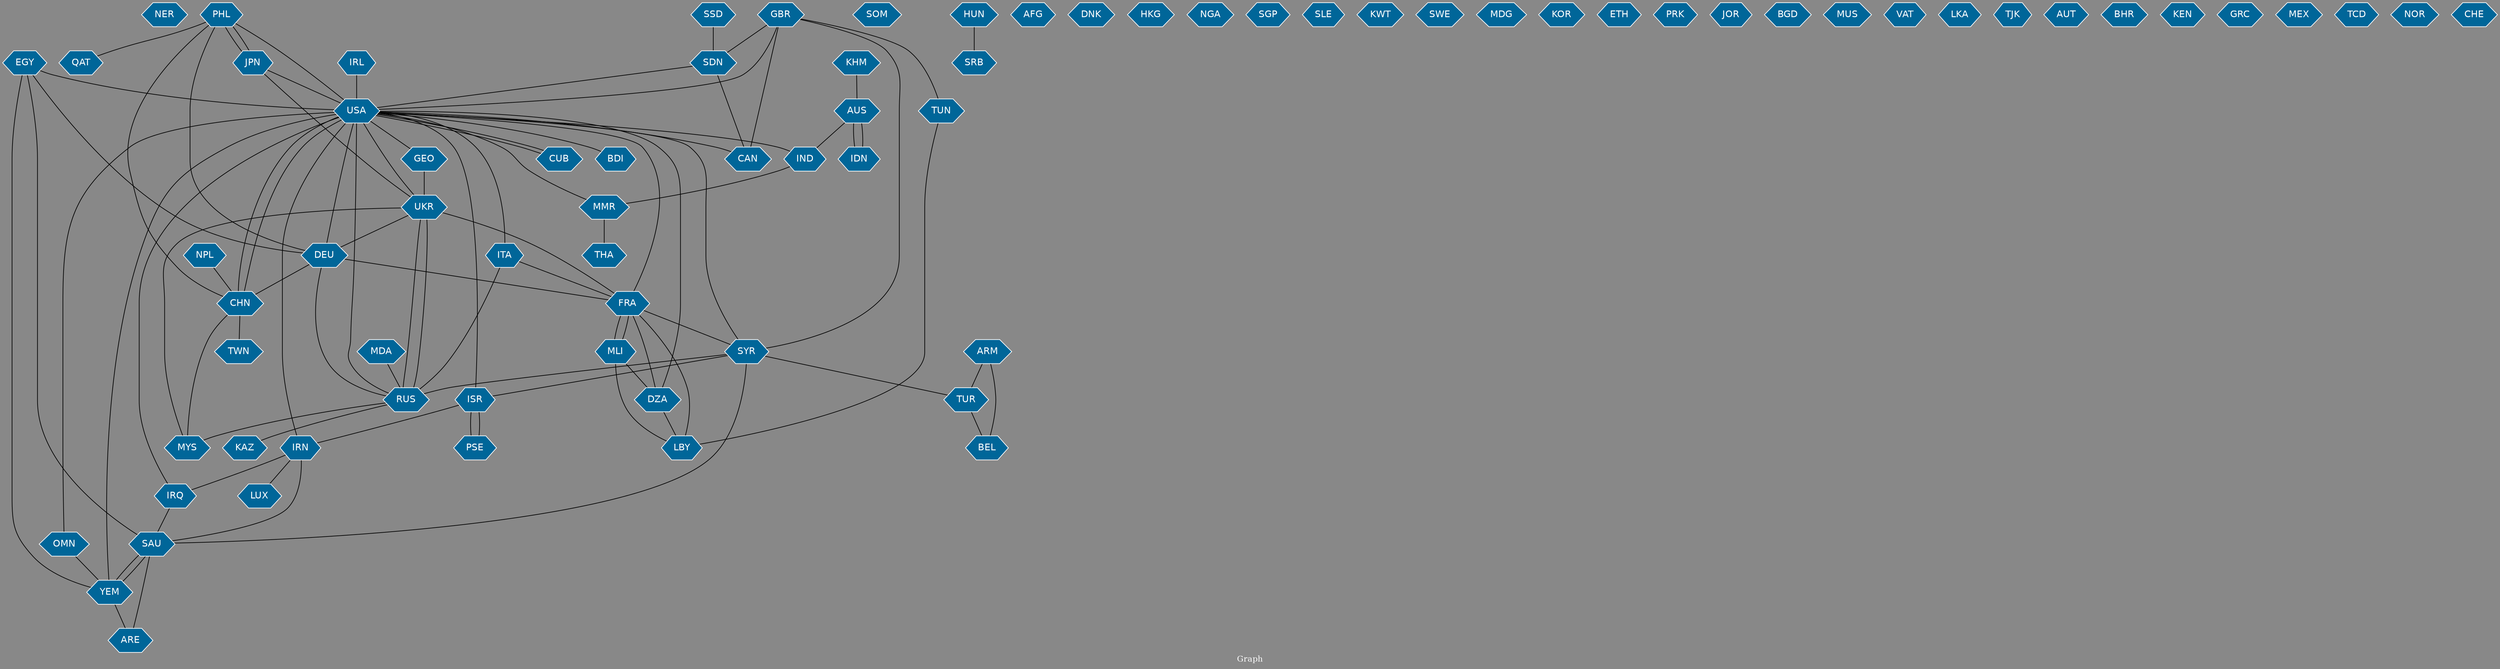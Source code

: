 // Countries together in item graph
graph {
	graph [bgcolor="#888888" fontcolor=white fontsize=12 label="Graph" outputorder=edgesfirst overlap=prism]
	node [color=white fillcolor="#006699" fontcolor=white fontname=Helvetica shape=hexagon style=filled]
	edge [arrowhead=open color=black fontcolor=white fontname=Courier fontsize=12]
		NER [label=NER]
		MMR [label=MMR]
		THA [label=THA]
		USA [label=USA]
		PSE [label=PSE]
		ISR [label=ISR]
		JPN [label=JPN]
		UKR [label=UKR]
		DEU [label=DEU]
		FRA [label=FRA]
		TUN [label=TUN]
		SYR [label=SYR]
		TWN [label=TWN]
		GBR [label=GBR]
		MDA [label=MDA]
		RUS [label=RUS]
		PHL [label=PHL]
		QAT [label=QAT]
		IND [label=IND]
		SOM [label=SOM]
		CHN [label=CHN]
		EGY [label=EGY]
		HUN [label=HUN]
		SRB [label=SRB]
		IRN [label=IRN]
		IRQ [label=IRQ]
		SAU [label=SAU]
		MYS [label=MYS]
		AFG [label=AFG]
		DNK [label=DNK]
		TUR [label=TUR]
		LBY [label=LBY]
		YEM [label=YEM]
		HKG [label=HKG]
		ITA [label=ITA]
		AUS [label=AUS]
		NGA [label=NGA]
		SGP [label=SGP]
		CUB [label=CUB]
		SLE [label=SLE]
		ARE [label=ARE]
		KWT [label=KWT]
		SDN [label=SDN]
		CAN [label=CAN]
		GEO [label=GEO]
		SWE [label=SWE]
		MDG [label=MDG]
		MLI [label=MLI]
		OMN [label=OMN]
		KOR [label=KOR]
		KAZ [label=KAZ]
		ETH [label=ETH]
		PRK [label=PRK]
		NPL [label=NPL]
		JOR [label=JOR]
		SSD [label=SSD]
		BGD [label=BGD]
		DZA [label=DZA]
		MUS [label=MUS]
		LUX [label=LUX]
		VAT [label=VAT]
		LKA [label=LKA]
		TJK [label=TJK]
		AUT [label=AUT]
		BHR [label=BHR]
		IDN [label=IDN]
		BDI [label=BDI]
		KEN [label=KEN]
		GRC [label=GRC]
		KHM [label=KHM]
		MEX [label=MEX]
		TCD [label=TCD]
		IRL [label=IRL]
		ARM [label=ARM]
		BEL [label=BEL]
		NOR [label=NOR]
		CHE [label=CHE]
			UKR -- FRA [weight=1]
			SYR -- TUR [weight=1]
			IRN -- LUX [weight=1]
			MLI -- FRA [weight=1]
			SAU -- YEM [weight=2]
			GBR -- TUN [weight=1]
			PHL -- QAT [weight=1]
			ISR -- PSE [weight=2]
			ARM -- TUR [weight=1]
			IRL -- USA [weight=1]
			SYR -- ISR [weight=1]
			ISR -- IRN [weight=2]
			JPN -- PHL [weight=2]
			RUS -- DEU [weight=1]
			RUS -- MYS [weight=1]
			USA -- YEM [weight=1]
			SAU -- ARE [weight=1]
			FRA -- MLI [weight=1]
			USA -- UKR [weight=1]
			USA -- IRN [weight=2]
			UKR -- MYS [weight=1]
			ITA -- FRA [weight=1]
			JPN -- USA [weight=2]
			CHN -- USA [weight=4]
			EGY -- YEM [weight=1]
			DEU -- CHN [weight=1]
			FRA -- LBY [weight=1]
			CHN -- TWN [weight=1]
			EGY -- DEU [weight=1]
			TUN -- LBY [weight=1]
			USA -- SYR [weight=1]
			ARM -- BEL [weight=1]
			EGY -- USA [weight=1]
			USA -- DZA [weight=1]
			USA -- RUS [weight=2]
			IRQ -- SAU [weight=1]
			SYR -- RUS [weight=1]
			PSE -- ISR [weight=1]
			ISR -- USA [weight=1]
			SYR -- SAU [weight=1]
			AUS -- IDN [weight=1]
			GBR -- SYR [weight=1]
			YEM -- SAU [weight=1]
			GBR -- SDN [weight=1]
			FRA -- USA [weight=1]
			DEU -- FRA [weight=1]
			ITA -- RUS [weight=1]
			PHL -- USA [weight=1]
			MLI -- DZA [weight=1]
			IRN -- IRQ [weight=1]
			USA -- OMN [weight=1]
			SDN -- CAN [weight=1]
			USA -- MMR [weight=1]
			FRA -- DZA [weight=2]
			DZA -- LBY [weight=1]
			FRA -- SYR [weight=1]
			PHL -- DEU [weight=1]
			PHL -- JPN [weight=1]
			RUS -- UKR [weight=3]
			IND -- MMR [weight=1]
			GEO -- UKR [weight=1]
			IRN -- SAU [weight=1]
			USA -- GEO [weight=1]
			TUR -- BEL [weight=1]
			GBR -- USA [weight=1]
			USA -- DEU [weight=1]
			SDN -- USA [weight=1]
			UKR -- DEU [weight=1]
			UKR -- RUS [weight=1]
			OMN -- YEM [weight=1]
			EGY -- SAU [weight=1]
			RUS -- KAZ [weight=1]
			USA -- CAN [weight=1]
			USA -- BDI [weight=1]
			HUN -- SRB [weight=1]
			IRQ -- USA [weight=1]
			AUS -- IND [weight=1]
			USA -- IND [weight=1]
			YEM -- ARE [weight=1]
			MDA -- RUS [weight=1]
			KHM -- AUS [weight=1]
			MLI -- LBY [weight=1]
			MMR -- THA [weight=1]
			JPN -- UKR [weight=1]
			NPL -- CHN [weight=1]
			USA -- CUB [weight=1]
			CUB -- USA [weight=1]
			USA -- ITA [weight=1]
			USA -- CHN [weight=1]
			PHL -- CHN [weight=2]
			CHN -- MYS [weight=1]
			IDN -- AUS [weight=1]
			SSD -- SDN [weight=2]
			GBR -- CAN [weight=1]
}